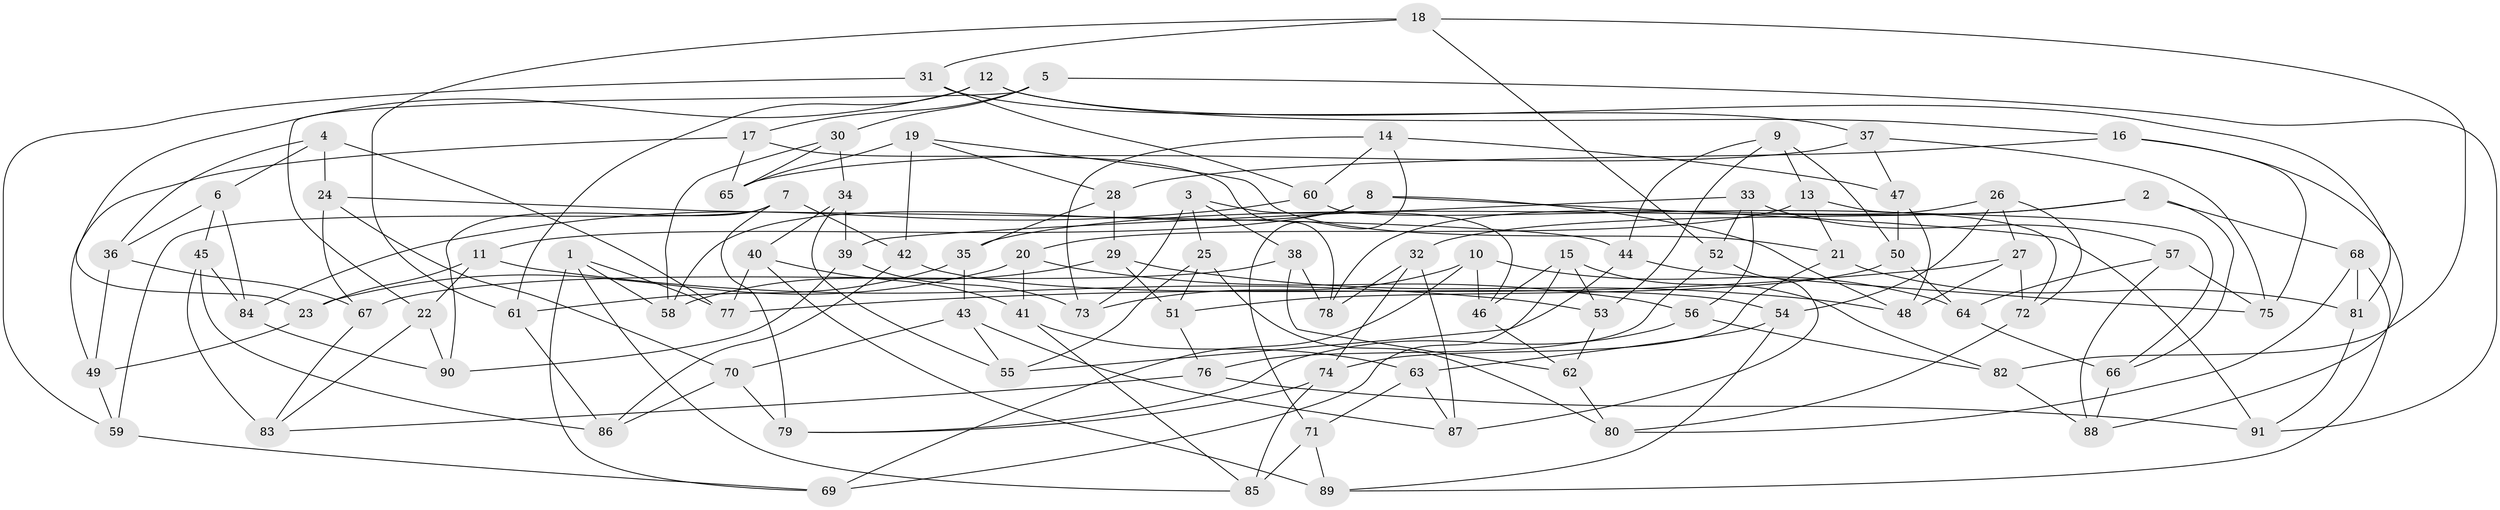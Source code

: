// coarse degree distribution, {2: 0.015873015873015872, 4: 0.6984126984126984, 5: 0.15873015873015872, 3: 0.031746031746031744, 7: 0.031746031746031744, 8: 0.047619047619047616, 10: 0.015873015873015872}
// Generated by graph-tools (version 1.1) at 2025/03/03/04/25 22:03:52]
// undirected, 91 vertices, 182 edges
graph export_dot {
graph [start="1"]
  node [color=gray90,style=filled];
  1;
  2;
  3;
  4;
  5;
  6;
  7;
  8;
  9;
  10;
  11;
  12;
  13;
  14;
  15;
  16;
  17;
  18;
  19;
  20;
  21;
  22;
  23;
  24;
  25;
  26;
  27;
  28;
  29;
  30;
  31;
  32;
  33;
  34;
  35;
  36;
  37;
  38;
  39;
  40;
  41;
  42;
  43;
  44;
  45;
  46;
  47;
  48;
  49;
  50;
  51;
  52;
  53;
  54;
  55;
  56;
  57;
  58;
  59;
  60;
  61;
  62;
  63;
  64;
  65;
  66;
  67;
  68;
  69;
  70;
  71;
  72;
  73;
  74;
  75;
  76;
  77;
  78;
  79;
  80;
  81;
  82;
  83;
  84;
  85;
  86;
  87;
  88;
  89;
  90;
  91;
  1 -- 77;
  1 -- 69;
  1 -- 85;
  1 -- 58;
  2 -- 66;
  2 -- 68;
  2 -- 32;
  2 -- 35;
  3 -- 73;
  3 -- 38;
  3 -- 25;
  3 -- 46;
  4 -- 36;
  4 -- 77;
  4 -- 24;
  4 -- 6;
  5 -- 22;
  5 -- 17;
  5 -- 30;
  5 -- 91;
  6 -- 84;
  6 -- 36;
  6 -- 45;
  7 -- 42;
  7 -- 79;
  7 -- 59;
  7 -- 90;
  8 -- 48;
  8 -- 58;
  8 -- 91;
  8 -- 11;
  9 -- 44;
  9 -- 53;
  9 -- 13;
  9 -- 50;
  10 -- 69;
  10 -- 64;
  10 -- 46;
  10 -- 73;
  11 -- 22;
  11 -- 53;
  11 -- 23;
  12 -- 61;
  12 -- 23;
  12 -- 81;
  12 -- 16;
  13 -- 66;
  13 -- 20;
  13 -- 21;
  14 -- 73;
  14 -- 60;
  14 -- 71;
  14 -- 47;
  15 -- 53;
  15 -- 69;
  15 -- 46;
  15 -- 82;
  16 -- 28;
  16 -- 75;
  16 -- 88;
  17 -- 78;
  17 -- 65;
  17 -- 49;
  18 -- 31;
  18 -- 82;
  18 -- 61;
  18 -- 52;
  19 -- 65;
  19 -- 21;
  19 -- 42;
  19 -- 28;
  20 -- 41;
  20 -- 23;
  20 -- 56;
  21 -- 81;
  21 -- 74;
  22 -- 83;
  22 -- 90;
  23 -- 49;
  24 -- 67;
  24 -- 70;
  24 -- 44;
  25 -- 80;
  25 -- 55;
  25 -- 51;
  26 -- 27;
  26 -- 72;
  26 -- 54;
  26 -- 78;
  27 -- 72;
  27 -- 77;
  27 -- 48;
  28 -- 29;
  28 -- 35;
  29 -- 58;
  29 -- 51;
  29 -- 48;
  30 -- 34;
  30 -- 65;
  30 -- 58;
  31 -- 59;
  31 -- 60;
  31 -- 37;
  32 -- 78;
  32 -- 87;
  32 -- 74;
  33 -- 56;
  33 -- 52;
  33 -- 39;
  33 -- 57;
  34 -- 55;
  34 -- 40;
  34 -- 39;
  35 -- 61;
  35 -- 43;
  36 -- 67;
  36 -- 49;
  37 -- 75;
  37 -- 47;
  37 -- 65;
  38 -- 78;
  38 -- 62;
  38 -- 67;
  39 -- 73;
  39 -- 90;
  40 -- 77;
  40 -- 89;
  40 -- 41;
  41 -- 85;
  41 -- 63;
  42 -- 86;
  42 -- 54;
  43 -- 87;
  43 -- 70;
  43 -- 55;
  44 -- 55;
  44 -- 75;
  45 -- 86;
  45 -- 84;
  45 -- 83;
  46 -- 62;
  47 -- 50;
  47 -- 48;
  49 -- 59;
  50 -- 51;
  50 -- 64;
  51 -- 76;
  52 -- 76;
  52 -- 87;
  53 -- 62;
  54 -- 89;
  54 -- 63;
  56 -- 79;
  56 -- 82;
  57 -- 75;
  57 -- 64;
  57 -- 88;
  59 -- 69;
  60 -- 72;
  60 -- 84;
  61 -- 86;
  62 -- 80;
  63 -- 87;
  63 -- 71;
  64 -- 66;
  66 -- 88;
  67 -- 83;
  68 -- 80;
  68 -- 89;
  68 -- 81;
  70 -- 86;
  70 -- 79;
  71 -- 89;
  71 -- 85;
  72 -- 80;
  74 -- 79;
  74 -- 85;
  76 -- 83;
  76 -- 91;
  81 -- 91;
  82 -- 88;
  84 -- 90;
}

